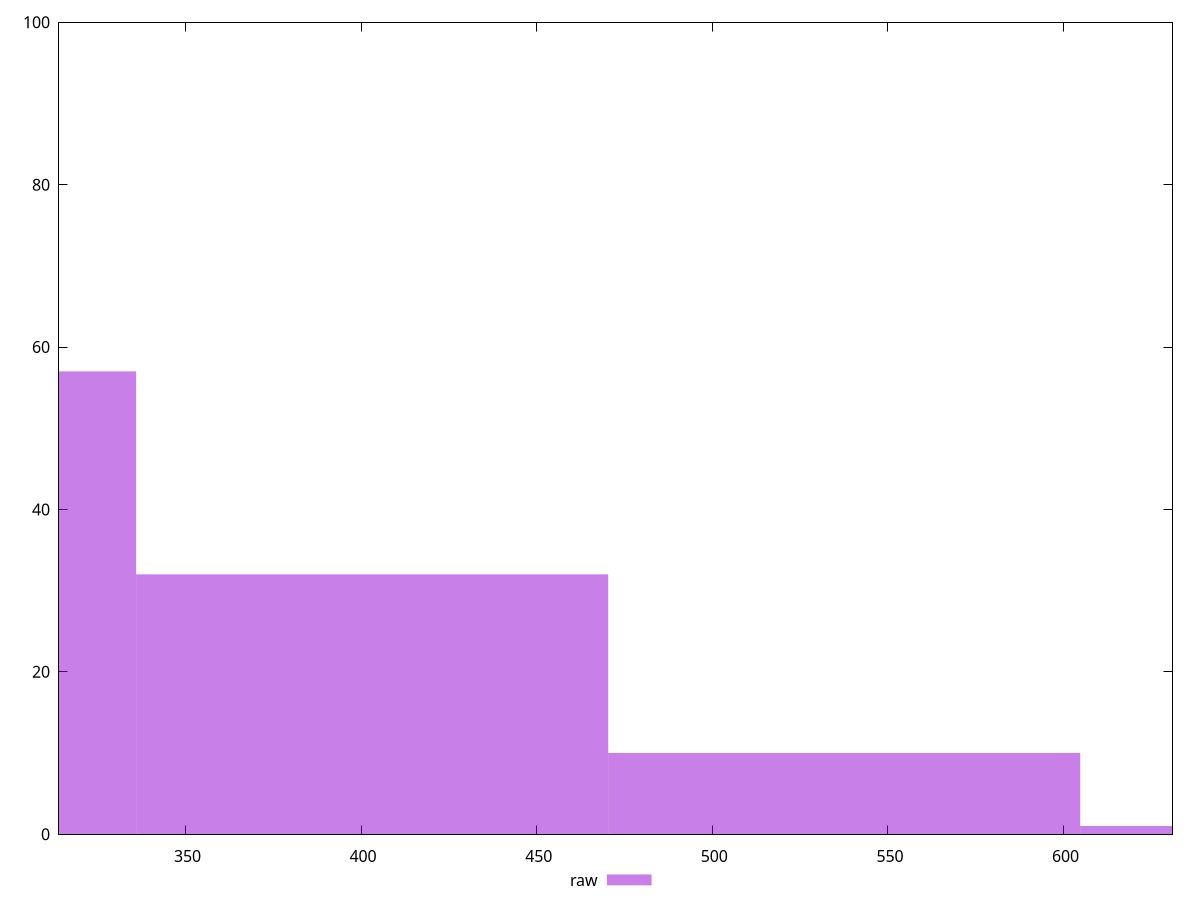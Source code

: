 reset

$raw <<EOF
671.93099914478 1
268.772399657912 57
403.15859948686796 32
537.544799315824 10
EOF

set key outside below
set boxwidth 134.386199828956
set xrange [314:631]
set yrange [0:100]
set trange [0:100]
set style fill transparent solid 0.5 noborder
set terminal svg size 640, 490 enhanced background rgb 'white'
set output "report_00018_2021-02-10T15-25-16.877Z/render-blocking-resources/samples/pages+cached+noadtech/raw/histogram.svg"

plot $raw title "raw" with boxes

reset
